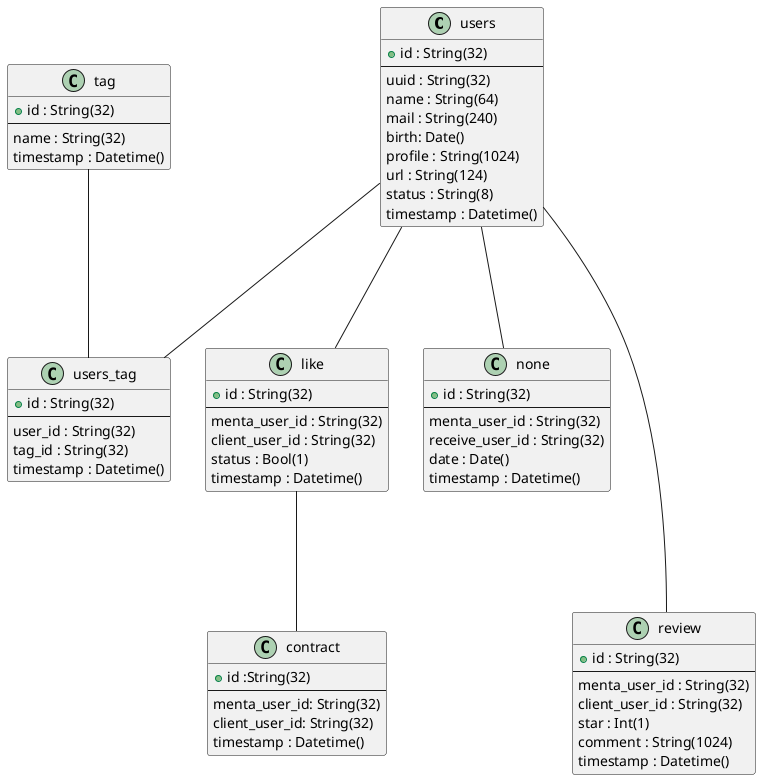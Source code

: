 @startuml ER

class users {
    + id : String(32)
    ---
    uuid : String(32)
    name : String(64)
    mail : String(240) 
    birth: Date()
    profile : String(1024)
    url : String(124)
    status : String(8)
    timestamp : Datetime()
}
/'
    date: 誕生日
    profile: ポートフォリオ
    url:  youtube url
    status: mentaかclientか
'/

class review {
    + id : String(32)
    ---
    menta_user_id : String(32)
    client_user_id : String(32)
    star : Int(1)
    comment : String(1024)
    timestamp : Datetime()
}

class tag {
    + id : String(32)
    ---
    name : String(32)
    timestamp : Datetime()
}
/'
    分野
'/

class users_tag {
    + id : String(32)
    ---
    user_id : String(32)
    tag_id : String(32)
    timestamp : Datetime()
}
/'
    userとタグの関連付け
'/  

class like {
    ' 契約前
    + id : String(32)
    ---
    menta_user_id : String(32)
    client_user_id : String(32)
    status : Bool(1)
    timestamp : Datetime()
}
/'
    契約前
    menta_user_id: サービス提供者
    client_user_id: 依頼者
    status: 1で有効0で無効
'/

class contract {
    + id :String(32)
    ---
    menta_user_id: String(32)
    client_user_id: String(32)
    timestamp : Datetime()
}
/'
    契約済み
'/

class none {
    + id : String(32)
    ---
    menta_user_id : String(32)
    receive_user_id : String(32)
    date : Date()
    timestamp : Datetime()
}
/'
    noneされた人
    一か月表示しない
'/


users --- like
like --- contract
users --- none
tag --- users_tag
users --- users_tag
users ----- review
@enduml